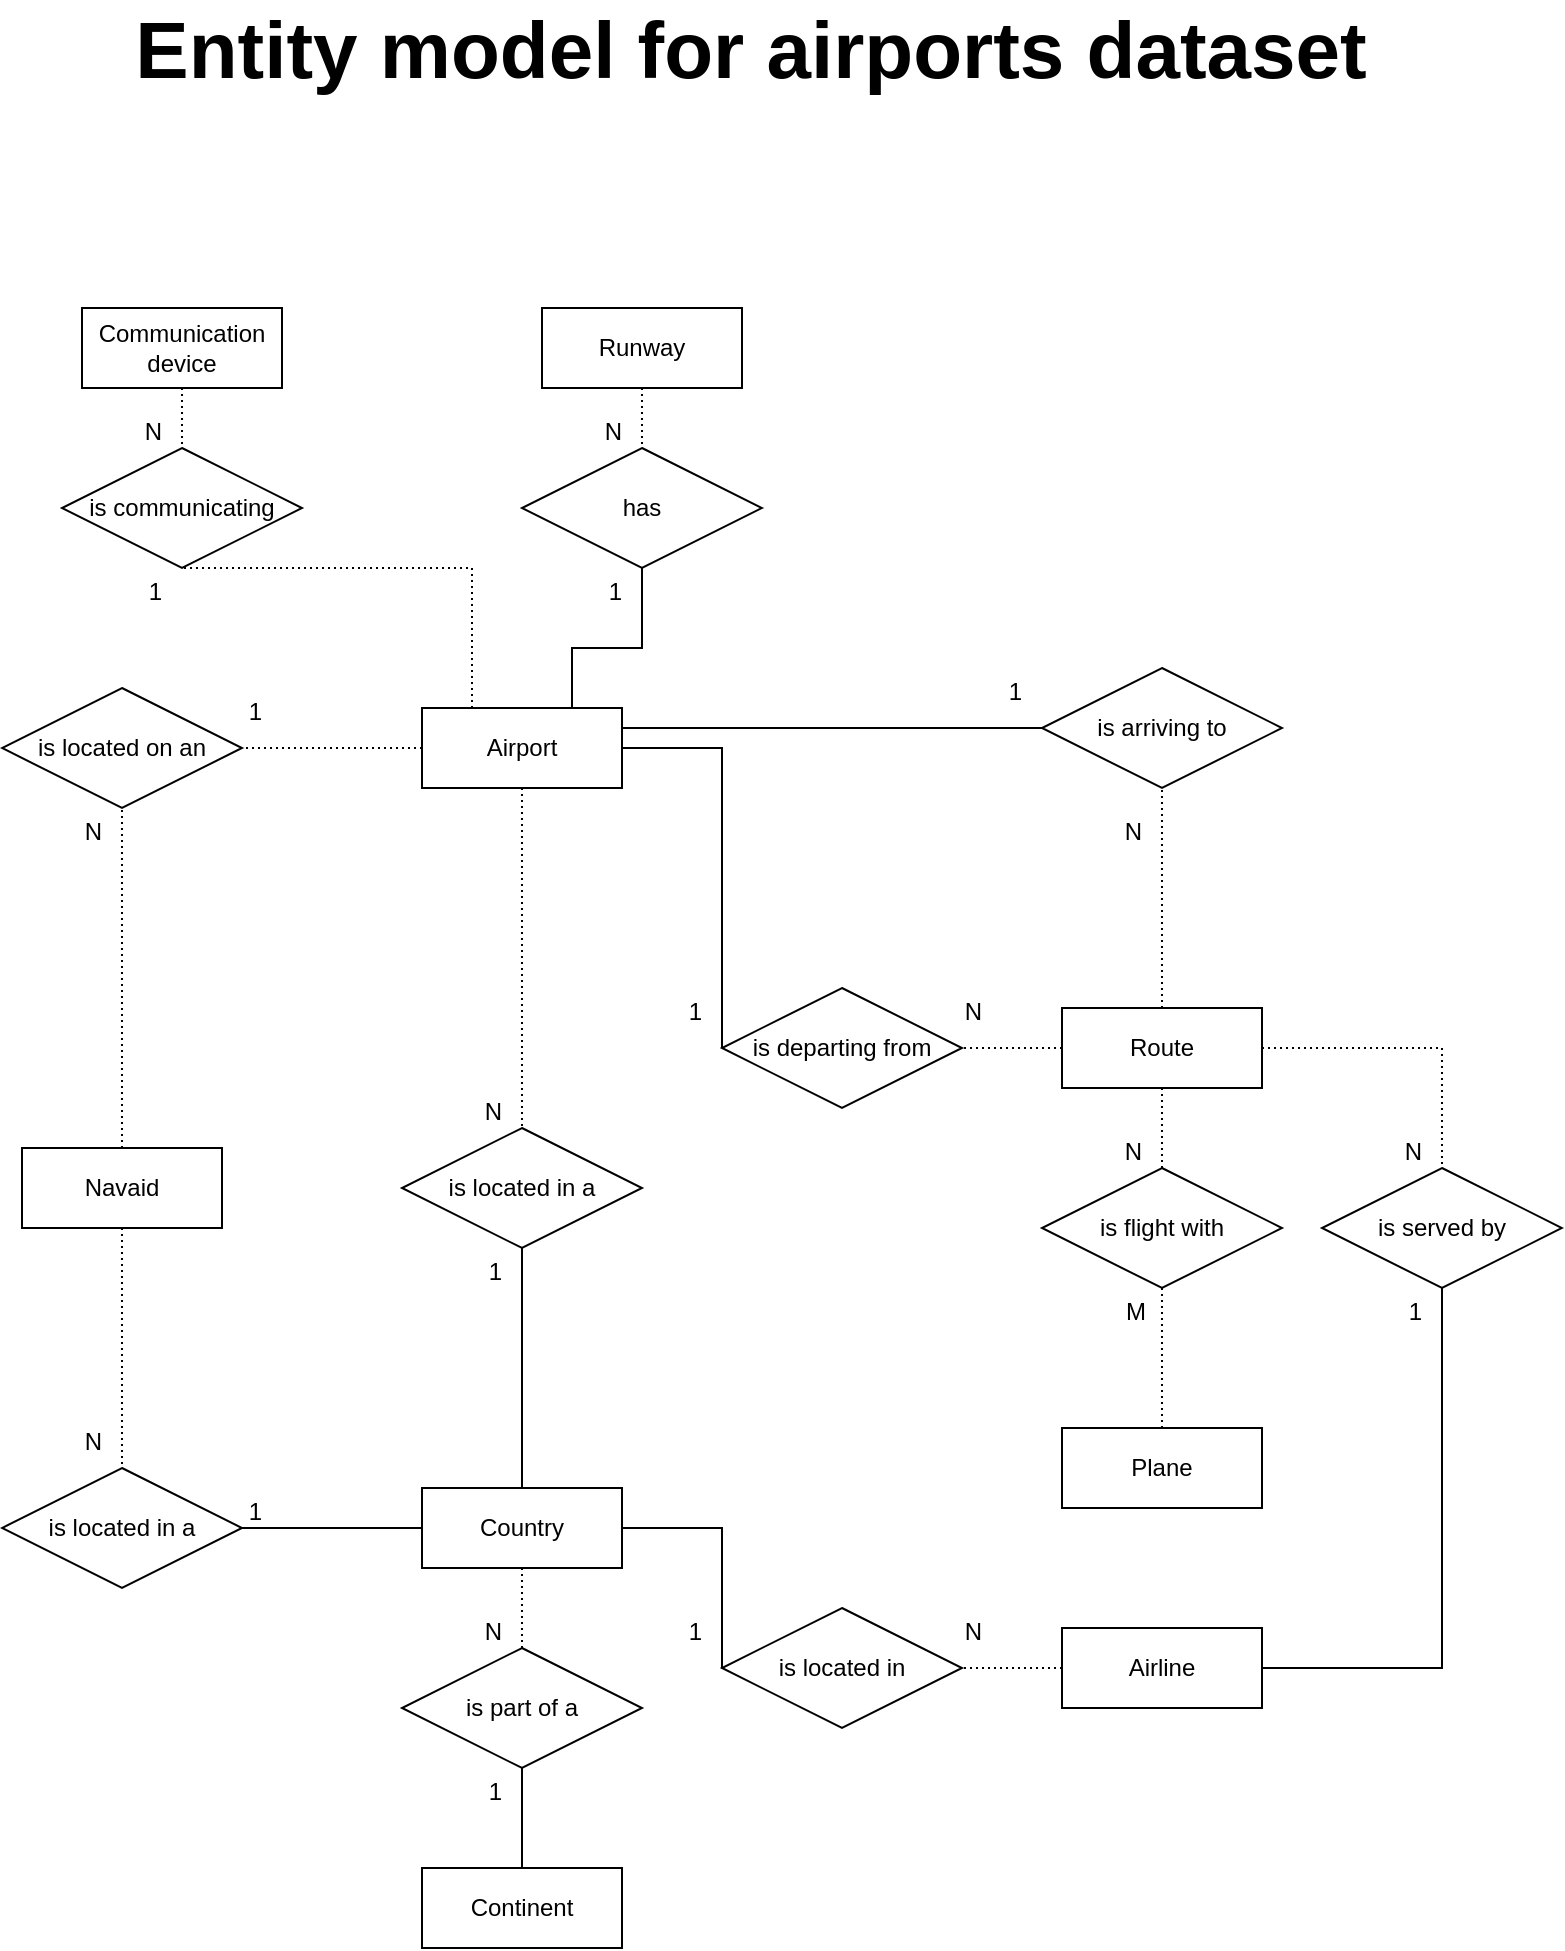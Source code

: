 <mxfile version="12.8.5" type="github">
  <diagram id="QOBkVK9os_g-NTVw1f61" name="Page-1">
    <mxGraphModel dx="1422" dy="762" grid="1" gridSize="10" guides="1" tooltips="1" connect="1" arrows="1" fold="1" page="1" pageScale="1" pageWidth="827" pageHeight="1169" math="0" shadow="0">
      <root>
        <mxCell id="0" />
        <mxCell id="1" parent="0" />
        <mxCell id="nIdmVU4Ml0ts0ksLowSz-1" value="Airline" style="whiteSpace=wrap;html=1;align=center;direction=west;" parent="1" vertex="1">
          <mxGeometry x="570" y="890" width="100" height="40" as="geometry" />
        </mxCell>
        <mxCell id="nIdmVU4Ml0ts0ksLowSz-2" value="Runway" style="whiteSpace=wrap;html=1;align=center;" parent="1" vertex="1">
          <mxGeometry x="310" y="230" width="100" height="40" as="geometry" />
        </mxCell>
        <mxCell id="nIdmVU4Ml0ts0ksLowSz-3" value="Navaid" style="whiteSpace=wrap;html=1;align=center;" parent="1" vertex="1">
          <mxGeometry x="50" y="650" width="100" height="40" as="geometry" />
        </mxCell>
        <mxCell id="nIdmVU4Ml0ts0ksLowSz-4" value="Communication device" style="whiteSpace=wrap;html=1;align=center;" parent="1" vertex="1">
          <mxGeometry x="80" y="230" width="100" height="40" as="geometry" />
        </mxCell>
        <mxCell id="nIdmVU4Ml0ts0ksLowSz-6" value="Airport" style="whiteSpace=wrap;html=1;align=center;" parent="1" vertex="1">
          <mxGeometry x="250" y="430" width="100" height="40" as="geometry" />
        </mxCell>
        <mxCell id="nIdmVU4Ml0ts0ksLowSz-8" value="Continent" style="whiteSpace=wrap;html=1;align=center;" parent="1" vertex="1">
          <mxGeometry x="250" y="1010" width="100" height="40" as="geometry" />
        </mxCell>
        <mxCell id="nIdmVU4Ml0ts0ksLowSz-9" value="Plane" style="whiteSpace=wrap;html=1;align=center;" parent="1" vertex="1">
          <mxGeometry x="570" y="790" width="100" height="40" as="geometry" />
        </mxCell>
        <mxCell id="nIdmVU4Ml0ts0ksLowSz-10" value="Route" style="whiteSpace=wrap;html=1;align=center;" parent="1" vertex="1">
          <mxGeometry x="570" y="580" width="100" height="40" as="geometry" />
        </mxCell>
        <mxCell id="nIdmVU4Ml0ts0ksLowSz-11" value="is part of a" style="shape=rhombus;perimeter=rhombusPerimeter;whiteSpace=wrap;html=1;align=center;" parent="1" vertex="1">
          <mxGeometry x="240" y="900" width="120" height="60" as="geometry" />
        </mxCell>
        <mxCell id="nIdmVU4Ml0ts0ksLowSz-20" value="" style="endArrow=none;html=1;rounded=0;shadow=0;entryX=0.5;entryY=1;entryDx=0;entryDy=0;" parent="1" source="nIdmVU4Ml0ts0ksLowSz-8" target="nIdmVU4Ml0ts0ksLowSz-11" edge="1">
          <mxGeometry relative="1" as="geometry">
            <mxPoint x="460" y="980" as="sourcePoint" />
            <mxPoint x="500" y="810" as="targetPoint" />
          </mxGeometry>
        </mxCell>
        <mxCell id="nIdmVU4Ml0ts0ksLowSz-21" value="1" style="resizable=0;html=1;align=right;verticalAlign=bottom;" parent="nIdmVU4Ml0ts0ksLowSz-20" connectable="0" vertex="1">
          <mxGeometry x="1" relative="1" as="geometry">
            <mxPoint x="-10" y="20" as="offset" />
          </mxGeometry>
        </mxCell>
        <mxCell id="nIdmVU4Ml0ts0ksLowSz-22" value="" style="endArrow=none;html=1;rounded=0;dashed=1;dashPattern=1 2;shadow=0;exitX=0.5;exitY=1;exitDx=0;exitDy=0;entryX=0.5;entryY=0;entryDx=0;entryDy=0;" parent="1" source="nIdmVU4Ml0ts0ksLowSz-24" target="nIdmVU4Ml0ts0ksLowSz-11" edge="1">
          <mxGeometry relative="1" as="geometry">
            <mxPoint x="300" y="860" as="sourcePoint" />
            <mxPoint x="500" y="810" as="targetPoint" />
          </mxGeometry>
        </mxCell>
        <mxCell id="nIdmVU4Ml0ts0ksLowSz-23" value="N" style="resizable=0;html=1;align=right;verticalAlign=bottom;" parent="nIdmVU4Ml0ts0ksLowSz-22" connectable="0" vertex="1">
          <mxGeometry x="1" relative="1" as="geometry">
            <mxPoint x="-10" as="offset" />
          </mxGeometry>
        </mxCell>
        <mxCell id="nIdmVU4Ml0ts0ksLowSz-24" value="Country" style="whiteSpace=wrap;html=1;align=center;" parent="1" vertex="1">
          <mxGeometry x="250" y="820" width="100" height="40" as="geometry" />
        </mxCell>
        <mxCell id="nIdmVU4Ml0ts0ksLowSz-30" value="is located in a" style="shape=rhombus;perimeter=rhombusPerimeter;whiteSpace=wrap;html=1;align=center;" parent="1" vertex="1">
          <mxGeometry x="240" y="640" width="120" height="60" as="geometry" />
        </mxCell>
        <mxCell id="nIdmVU4Ml0ts0ksLowSz-31" value="" style="endArrow=none;html=1;rounded=0;shadow=0;entryX=0.5;entryY=1;entryDx=0;entryDy=0;exitX=0.5;exitY=0;exitDx=0;exitDy=0;" parent="1" source="nIdmVU4Ml0ts0ksLowSz-24" target="nIdmVU4Ml0ts0ksLowSz-30" edge="1">
          <mxGeometry relative="1" as="geometry">
            <mxPoint x="300" y="640" as="sourcePoint" />
            <mxPoint x="500" y="610" as="targetPoint" />
          </mxGeometry>
        </mxCell>
        <mxCell id="nIdmVU4Ml0ts0ksLowSz-32" value="1" style="resizable=0;html=1;align=right;verticalAlign=bottom;" parent="nIdmVU4Ml0ts0ksLowSz-31" connectable="0" vertex="1">
          <mxGeometry x="1" relative="1" as="geometry">
            <mxPoint x="-10" y="20" as="offset" />
          </mxGeometry>
        </mxCell>
        <mxCell id="nIdmVU4Ml0ts0ksLowSz-34" value="" style="endArrow=none;html=1;rounded=0;dashed=1;dashPattern=1 2;shadow=0;entryX=0.5;entryY=0;entryDx=0;entryDy=0;exitX=0.5;exitY=1;exitDx=0;exitDy=0;" parent="1" source="nIdmVU4Ml0ts0ksLowSz-6" target="nIdmVU4Ml0ts0ksLowSz-30" edge="1">
          <mxGeometry relative="1" as="geometry">
            <mxPoint x="340" y="610" as="sourcePoint" />
            <mxPoint x="500" y="610" as="targetPoint" />
          </mxGeometry>
        </mxCell>
        <mxCell id="nIdmVU4Ml0ts0ksLowSz-35" value="N" style="resizable=0;html=1;align=right;verticalAlign=bottom;" parent="nIdmVU4Ml0ts0ksLowSz-34" connectable="0" vertex="1">
          <mxGeometry x="1" relative="1" as="geometry">
            <mxPoint x="-10" as="offset" />
          </mxGeometry>
        </mxCell>
        <mxCell id="W7deLKcDwb9GxQglXqNE-1" value="is located in a" style="shape=rhombus;perimeter=rhombusPerimeter;whiteSpace=wrap;html=1;align=center;" parent="1" vertex="1">
          <mxGeometry x="40" y="810" width="120" height="60" as="geometry" />
        </mxCell>
        <mxCell id="W7deLKcDwb9GxQglXqNE-2" value="" style="endArrow=none;html=1;rounded=0;shadow=0;entryX=1;entryY=0.5;entryDx=0;entryDy=0;exitX=0;exitY=0.5;exitDx=0;exitDy=0;" parent="1" source="nIdmVU4Ml0ts0ksLowSz-24" target="W7deLKcDwb9GxQglXqNE-1" edge="1">
          <mxGeometry relative="1" as="geometry">
            <mxPoint x="460" y="860" as="sourcePoint" />
            <mxPoint x="660" y="830" as="targetPoint" />
          </mxGeometry>
        </mxCell>
        <mxCell id="W7deLKcDwb9GxQglXqNE-3" value="1" style="resizable=0;html=1;align=right;verticalAlign=bottom;" parent="W7deLKcDwb9GxQglXqNE-2" connectable="0" vertex="1">
          <mxGeometry x="1" relative="1" as="geometry">
            <mxPoint x="10" as="offset" />
          </mxGeometry>
        </mxCell>
        <mxCell id="W7deLKcDwb9GxQglXqNE-4" value="" style="endArrow=none;html=1;rounded=0;dashed=1;dashPattern=1 2;shadow=0;entryX=0.5;entryY=0;entryDx=0;entryDy=0;exitX=0.5;exitY=1;exitDx=0;exitDy=0;" parent="1" source="nIdmVU4Ml0ts0ksLowSz-3" target="W7deLKcDwb9GxQglXqNE-1" edge="1">
          <mxGeometry relative="1" as="geometry">
            <mxPoint x="460" y="690" as="sourcePoint" />
            <mxPoint x="660" y="830" as="targetPoint" />
          </mxGeometry>
        </mxCell>
        <mxCell id="W7deLKcDwb9GxQglXqNE-5" value="N" style="resizable=0;html=1;align=right;verticalAlign=bottom;" parent="W7deLKcDwb9GxQglXqNE-4" connectable="0" vertex="1">
          <mxGeometry x="1" relative="1" as="geometry">
            <mxPoint x="-10" y="-5" as="offset" />
          </mxGeometry>
        </mxCell>
        <mxCell id="W7deLKcDwb9GxQglXqNE-6" value="is located on an" style="shape=rhombus;perimeter=rhombusPerimeter;whiteSpace=wrap;html=1;align=center;" parent="1" vertex="1">
          <mxGeometry x="40" y="420" width="120" height="60" as="geometry" />
        </mxCell>
        <mxCell id="W7deLKcDwb9GxQglXqNE-11" value="" style="endArrow=none;html=1;rounded=0;dashed=1;dashPattern=1 2;shadow=0;exitX=0.5;exitY=0;exitDx=0;exitDy=0;entryX=0.5;entryY=1;entryDx=0;entryDy=0;" parent="1" source="nIdmVU4Ml0ts0ksLowSz-3" target="W7deLKcDwb9GxQglXqNE-6" edge="1">
          <mxGeometry relative="1" as="geometry">
            <mxPoint x="340" y="610" as="sourcePoint" />
            <mxPoint x="500" y="610" as="targetPoint" />
            <Array as="points" />
          </mxGeometry>
        </mxCell>
        <mxCell id="W7deLKcDwb9GxQglXqNE-12" value="N" style="resizable=0;html=1;align=right;verticalAlign=bottom;" parent="W7deLKcDwb9GxQglXqNE-11" connectable="0" vertex="1">
          <mxGeometry x="1" relative="1" as="geometry">
            <mxPoint x="-10" y="20" as="offset" />
          </mxGeometry>
        </mxCell>
        <mxCell id="W7deLKcDwb9GxQglXqNE-13" value="" style="endArrow=none;html=1;rounded=0;dashed=1;dashPattern=1 2;shadow=0;entryX=1;entryY=0.5;entryDx=0;entryDy=0;exitX=0;exitY=0.5;exitDx=0;exitDy=0;" parent="1" source="nIdmVU4Ml0ts0ksLowSz-6" target="W7deLKcDwb9GxQglXqNE-6" edge="1">
          <mxGeometry relative="1" as="geometry">
            <mxPoint x="340" y="610" as="sourcePoint" />
            <mxPoint x="500" y="610" as="targetPoint" />
          </mxGeometry>
        </mxCell>
        <mxCell id="W7deLKcDwb9GxQglXqNE-14" value="1" style="resizable=0;html=1;align=right;verticalAlign=bottom;" parent="W7deLKcDwb9GxQglXqNE-13" connectable="0" vertex="1">
          <mxGeometry x="1" relative="1" as="geometry">
            <mxPoint x="10" y="-10" as="offset" />
          </mxGeometry>
        </mxCell>
        <mxCell id="W7deLKcDwb9GxQglXqNE-15" value="is departing from" style="shape=rhombus;perimeter=rhombusPerimeter;whiteSpace=wrap;html=1;align=center;" parent="1" vertex="1">
          <mxGeometry x="400" y="570" width="120" height="60" as="geometry" />
        </mxCell>
        <mxCell id="W7deLKcDwb9GxQglXqNE-16" value="is arriving to" style="shape=rhombus;perimeter=rhombusPerimeter;whiteSpace=wrap;html=1;align=center;" parent="1" vertex="1">
          <mxGeometry x="560" y="410" width="120" height="60" as="geometry" />
        </mxCell>
        <mxCell id="W7deLKcDwb9GxQglXqNE-17" value="" style="endArrow=none;html=1;rounded=0;shadow=0;exitX=1;exitY=0.5;exitDx=0;exitDy=0;entryX=0;entryY=0.5;entryDx=0;entryDy=0;" parent="1" source="nIdmVU4Ml0ts0ksLowSz-6" target="W7deLKcDwb9GxQglXqNE-15" edge="1">
          <mxGeometry relative="1" as="geometry">
            <mxPoint x="340" y="510" as="sourcePoint" />
            <mxPoint x="500" y="510" as="targetPoint" />
            <Array as="points">
              <mxPoint x="400" y="450" />
            </Array>
          </mxGeometry>
        </mxCell>
        <mxCell id="W7deLKcDwb9GxQglXqNE-18" value="1" style="resizable=0;html=1;align=right;verticalAlign=bottom;" parent="W7deLKcDwb9GxQglXqNE-17" connectable="0" vertex="1">
          <mxGeometry x="1" relative="1" as="geometry">
            <mxPoint x="-10" y="-10" as="offset" />
          </mxGeometry>
        </mxCell>
        <mxCell id="W7deLKcDwb9GxQglXqNE-19" value="" style="endArrow=none;html=1;rounded=0;dashed=1;dashPattern=1 2;shadow=0;entryX=1;entryY=0.5;entryDx=0;entryDy=0;exitX=0;exitY=0.5;exitDx=0;exitDy=0;" parent="1" source="nIdmVU4Ml0ts0ksLowSz-10" target="W7deLKcDwb9GxQglXqNE-15" edge="1">
          <mxGeometry relative="1" as="geometry">
            <mxPoint x="340" y="510" as="sourcePoint" />
            <mxPoint x="500" y="510" as="targetPoint" />
          </mxGeometry>
        </mxCell>
        <mxCell id="W7deLKcDwb9GxQglXqNE-20" value="N" style="resizable=0;html=1;align=right;verticalAlign=bottom;" parent="W7deLKcDwb9GxQglXqNE-19" connectable="0" vertex="1">
          <mxGeometry x="1" relative="1" as="geometry">
            <mxPoint x="10" y="-10" as="offset" />
          </mxGeometry>
        </mxCell>
        <mxCell id="W7deLKcDwb9GxQglXqNE-21" value="" style="endArrow=none;html=1;rounded=0;shadow=0;entryX=0;entryY=0.5;entryDx=0;entryDy=0;exitX=1;exitY=0.25;exitDx=0;exitDy=0;" parent="1" source="nIdmVU4Ml0ts0ksLowSz-6" target="W7deLKcDwb9GxQglXqNE-16" edge="1">
          <mxGeometry relative="1" as="geometry">
            <mxPoint x="340" y="510" as="sourcePoint" />
            <mxPoint x="500" y="510" as="targetPoint" />
          </mxGeometry>
        </mxCell>
        <mxCell id="W7deLKcDwb9GxQglXqNE-22" value="1" style="resizable=0;html=1;align=right;verticalAlign=bottom;" parent="W7deLKcDwb9GxQglXqNE-21" connectable="0" vertex="1">
          <mxGeometry x="1" relative="1" as="geometry">
            <mxPoint x="-10" y="-10" as="offset" />
          </mxGeometry>
        </mxCell>
        <mxCell id="W7deLKcDwb9GxQglXqNE-23" value="" style="endArrow=none;html=1;rounded=0;dashed=1;dashPattern=1 2;shadow=0;entryX=0.5;entryY=1;entryDx=0;entryDy=0;exitX=0.5;exitY=0;exitDx=0;exitDy=0;" parent="1" source="nIdmVU4Ml0ts0ksLowSz-10" target="W7deLKcDwb9GxQglXqNE-16" edge="1">
          <mxGeometry relative="1" as="geometry">
            <mxPoint x="340" y="510" as="sourcePoint" />
            <mxPoint x="500" y="510" as="targetPoint" />
          </mxGeometry>
        </mxCell>
        <mxCell id="W7deLKcDwb9GxQglXqNE-24" value="N" style="resizable=0;html=1;align=right;verticalAlign=bottom;" parent="W7deLKcDwb9GxQglXqNE-23" connectable="0" vertex="1">
          <mxGeometry x="1" relative="1" as="geometry">
            <mxPoint x="-10" y="30" as="offset" />
          </mxGeometry>
        </mxCell>
        <mxCell id="W7deLKcDwb9GxQglXqNE-25" value="is flight with" style="shape=rhombus;perimeter=rhombusPerimeter;whiteSpace=wrap;html=1;align=center;" parent="1" vertex="1">
          <mxGeometry x="560" y="660" width="120" height="60" as="geometry" />
        </mxCell>
        <mxCell id="W7deLKcDwb9GxQglXqNE-26" value="" style="endArrow=none;html=1;rounded=0;dashed=1;dashPattern=1 2;shadow=0;entryX=0.5;entryY=0;entryDx=0;entryDy=0;exitX=0.5;exitY=1;exitDx=0;exitDy=0;" parent="1" source="nIdmVU4Ml0ts0ksLowSz-10" target="W7deLKcDwb9GxQglXqNE-25" edge="1">
          <mxGeometry relative="1" as="geometry">
            <mxPoint x="340" y="510" as="sourcePoint" />
            <mxPoint x="500" y="510" as="targetPoint" />
          </mxGeometry>
        </mxCell>
        <mxCell id="W7deLKcDwb9GxQglXqNE-27" value="N" style="resizable=0;html=1;align=right;verticalAlign=bottom;" parent="W7deLKcDwb9GxQglXqNE-26" connectable="0" vertex="1">
          <mxGeometry x="1" relative="1" as="geometry">
            <mxPoint x="-10" as="offset" />
          </mxGeometry>
        </mxCell>
        <mxCell id="W7deLKcDwb9GxQglXqNE-34" value="" style="endArrow=none;html=1;rounded=0;dashed=1;dashPattern=1 2;shadow=0;strokeColor=#000000;exitX=0.5;exitY=1;exitDx=0;exitDy=0;entryX=0.5;entryY=0;entryDx=0;entryDy=0;" parent="1" source="W7deLKcDwb9GxQglXqNE-25" target="nIdmVU4Ml0ts0ksLowSz-9" edge="1">
          <mxGeometry relative="1" as="geometry">
            <mxPoint x="340" y="710" as="sourcePoint" />
            <mxPoint x="500" y="710" as="targetPoint" />
          </mxGeometry>
        </mxCell>
        <mxCell id="W7deLKcDwb9GxQglXqNE-35" value="M" style="resizable=0;html=1;align=left;verticalAlign=bottom;" parent="W7deLKcDwb9GxQglXqNE-34" connectable="0" vertex="1">
          <mxGeometry x="-1" relative="1" as="geometry">
            <mxPoint x="-20" y="20" as="offset" />
          </mxGeometry>
        </mxCell>
        <mxCell id="W7deLKcDwb9GxQglXqNE-37" value="is&amp;nbsp;communicating" style="shape=rhombus;perimeter=rhombusPerimeter;whiteSpace=wrap;html=1;align=center;" parent="1" vertex="1">
          <mxGeometry x="70" y="300" width="120" height="60" as="geometry" />
        </mxCell>
        <mxCell id="W7deLKcDwb9GxQglXqNE-38" value="" style="endArrow=none;html=1;rounded=0;dashed=1;dashPattern=1 2;shadow=0;strokeColor=#000000;entryX=0.5;entryY=0;entryDx=0;entryDy=0;exitX=0.5;exitY=1;exitDx=0;exitDy=0;" parent="1" source="nIdmVU4Ml0ts0ksLowSz-4" target="W7deLKcDwb9GxQglXqNE-37" edge="1">
          <mxGeometry relative="1" as="geometry">
            <mxPoint x="380" y="310" as="sourcePoint" />
            <mxPoint x="320" y="300" as="targetPoint" />
          </mxGeometry>
        </mxCell>
        <mxCell id="W7deLKcDwb9GxQglXqNE-39" value="N" style="resizable=0;html=1;align=right;verticalAlign=bottom;" parent="W7deLKcDwb9GxQglXqNE-38" connectable="0" vertex="1">
          <mxGeometry x="1" relative="1" as="geometry">
            <mxPoint x="-10" as="offset" />
          </mxGeometry>
        </mxCell>
        <mxCell id="W7deLKcDwb9GxQglXqNE-40" value="" style="endArrow=none;html=1;rounded=0;dashed=1;dashPattern=1 2;shadow=0;strokeColor=#000000;entryX=0.5;entryY=1;entryDx=0;entryDy=0;exitX=0.25;exitY=0;exitDx=0;exitDy=0;" parent="1" source="nIdmVU4Ml0ts0ksLowSz-6" target="W7deLKcDwb9GxQglXqNE-37" edge="1">
          <mxGeometry relative="1" as="geometry">
            <mxPoint x="110" y="300" as="sourcePoint" />
            <mxPoint x="150" y="350" as="targetPoint" />
            <Array as="points">
              <mxPoint x="275" y="360" />
            </Array>
          </mxGeometry>
        </mxCell>
        <mxCell id="W7deLKcDwb9GxQglXqNE-41" value="1" style="resizable=0;html=1;align=right;verticalAlign=bottom;" parent="W7deLKcDwb9GxQglXqNE-40" connectable="0" vertex="1">
          <mxGeometry x="1" relative="1" as="geometry">
            <mxPoint x="-10" y="20" as="offset" />
          </mxGeometry>
        </mxCell>
        <mxCell id="W7deLKcDwb9GxQglXqNE-42" value="has" style="shape=rhombus;perimeter=rhombusPerimeter;whiteSpace=wrap;html=1;align=center;" parent="1" vertex="1">
          <mxGeometry x="300" y="300" width="120" height="60" as="geometry" />
        </mxCell>
        <mxCell id="W7deLKcDwb9GxQglXqNE-43" value="" style="endArrow=none;html=1;rounded=0;dashed=1;dashPattern=1 2;shadow=0;strokeColor=#000000;entryX=0.5;entryY=0;entryDx=0;entryDy=0;exitX=0.5;exitY=1;exitDx=0;exitDy=0;" parent="1" source="nIdmVU4Ml0ts0ksLowSz-2" target="W7deLKcDwb9GxQglXqNE-42" edge="1">
          <mxGeometry relative="1" as="geometry">
            <mxPoint x="340" y="510" as="sourcePoint" />
            <mxPoint x="500" y="510" as="targetPoint" />
          </mxGeometry>
        </mxCell>
        <mxCell id="W7deLKcDwb9GxQglXqNE-44" value="N" style="resizable=0;html=1;align=right;verticalAlign=bottom;" parent="W7deLKcDwb9GxQglXqNE-43" connectable="0" vertex="1">
          <mxGeometry x="1" relative="1" as="geometry">
            <mxPoint x="-10" as="offset" />
          </mxGeometry>
        </mxCell>
        <mxCell id="W7deLKcDwb9GxQglXqNE-45" value="" style="endArrow=none;html=1;rounded=0;shadow=0;strokeColor=#000000;entryX=0.5;entryY=1;entryDx=0;entryDy=0;exitX=0.75;exitY=0;exitDx=0;exitDy=0;" parent="1" source="nIdmVU4Ml0ts0ksLowSz-6" target="W7deLKcDwb9GxQglXqNE-42" edge="1">
          <mxGeometry relative="1" as="geometry">
            <mxPoint x="340" y="510" as="sourcePoint" />
            <mxPoint x="500" y="510" as="targetPoint" />
            <Array as="points">
              <mxPoint x="325" y="400" />
              <mxPoint x="360" y="400" />
            </Array>
          </mxGeometry>
        </mxCell>
        <mxCell id="W7deLKcDwb9GxQglXqNE-46" value="1" style="resizable=0;html=1;align=right;verticalAlign=bottom;" parent="W7deLKcDwb9GxQglXqNE-45" connectable="0" vertex="1">
          <mxGeometry x="1" relative="1" as="geometry">
            <mxPoint x="-10" y="20" as="offset" />
          </mxGeometry>
        </mxCell>
        <mxCell id="W7deLKcDwb9GxQglXqNE-47" value="is located in" style="shape=rhombus;perimeter=rhombusPerimeter;whiteSpace=wrap;html=1;align=center;" parent="1" vertex="1">
          <mxGeometry x="400" y="880" width="120" height="60" as="geometry" />
        </mxCell>
        <mxCell id="W7deLKcDwb9GxQglXqNE-48" value="" style="endArrow=none;html=1;rounded=0;shadow=0;strokeColor=#000000;exitX=1;exitY=0.5;exitDx=0;exitDy=0;entryX=0;entryY=0.5;entryDx=0;entryDy=0;" parent="1" source="nIdmVU4Ml0ts0ksLowSz-24" target="W7deLKcDwb9GxQglXqNE-47" edge="1">
          <mxGeometry relative="1" as="geometry">
            <mxPoint x="340" y="710" as="sourcePoint" />
            <mxPoint x="500" y="710" as="targetPoint" />
            <Array as="points">
              <mxPoint x="400" y="840" />
            </Array>
          </mxGeometry>
        </mxCell>
        <mxCell id="W7deLKcDwb9GxQglXqNE-49" value="1" style="resizable=0;html=1;align=right;verticalAlign=bottom;" parent="W7deLKcDwb9GxQglXqNE-48" connectable="0" vertex="1">
          <mxGeometry x="1" relative="1" as="geometry">
            <mxPoint x="-10" y="-10" as="offset" />
          </mxGeometry>
        </mxCell>
        <mxCell id="W7deLKcDwb9GxQglXqNE-50" value="" style="endArrow=none;html=1;rounded=0;dashed=1;dashPattern=1 2;shadow=0;strokeColor=#000000;exitX=1;exitY=0.5;exitDx=0;exitDy=0;entryX=1;entryY=0.5;entryDx=0;entryDy=0;" parent="1" source="nIdmVU4Ml0ts0ksLowSz-1" target="W7deLKcDwb9GxQglXqNE-47" edge="1">
          <mxGeometry relative="1" as="geometry">
            <mxPoint x="340" y="710" as="sourcePoint" />
            <mxPoint x="500" y="710" as="targetPoint" />
          </mxGeometry>
        </mxCell>
        <mxCell id="W7deLKcDwb9GxQglXqNE-51" value="N" style="resizable=0;html=1;align=right;verticalAlign=bottom;" parent="W7deLKcDwb9GxQglXqNE-50" connectable="0" vertex="1">
          <mxGeometry x="1" relative="1" as="geometry">
            <mxPoint x="10" y="-10" as="offset" />
          </mxGeometry>
        </mxCell>
        <mxCell id="W7deLKcDwb9GxQglXqNE-52" value="is served by" style="shape=rhombus;perimeter=rhombusPerimeter;whiteSpace=wrap;html=1;align=center;" parent="1" vertex="1">
          <mxGeometry x="700" y="660" width="120" height="60" as="geometry" />
        </mxCell>
        <mxCell id="W7deLKcDwb9GxQglXqNE-55" value="" style="endArrow=none;html=1;rounded=0;dashed=1;dashPattern=1 2;shadow=0;strokeColor=#000000;entryX=0.5;entryY=0;entryDx=0;entryDy=0;exitX=1;exitY=0.5;exitDx=0;exitDy=0;" parent="1" source="nIdmVU4Ml0ts0ksLowSz-10" target="W7deLKcDwb9GxQglXqNE-52" edge="1">
          <mxGeometry relative="1" as="geometry">
            <mxPoint x="340" y="710" as="sourcePoint" />
            <mxPoint x="500" y="710" as="targetPoint" />
            <Array as="points">
              <mxPoint x="760" y="600" />
            </Array>
          </mxGeometry>
        </mxCell>
        <mxCell id="W7deLKcDwb9GxQglXqNE-56" value="N" style="resizable=0;html=1;align=right;verticalAlign=bottom;" parent="W7deLKcDwb9GxQglXqNE-55" connectable="0" vertex="1">
          <mxGeometry x="1" relative="1" as="geometry">
            <mxPoint x="-10" as="offset" />
          </mxGeometry>
        </mxCell>
        <mxCell id="W7deLKcDwb9GxQglXqNE-57" value="" style="endArrow=none;html=1;rounded=0;shadow=0;strokeColor=#000000;entryX=0.5;entryY=1;entryDx=0;entryDy=0;exitX=0;exitY=0.5;exitDx=0;exitDy=0;" parent="1" source="nIdmVU4Ml0ts0ksLowSz-1" target="W7deLKcDwb9GxQglXqNE-52" edge="1">
          <mxGeometry relative="1" as="geometry">
            <mxPoint x="340" y="710" as="sourcePoint" />
            <mxPoint x="500" y="710" as="targetPoint" />
            <Array as="points">
              <mxPoint x="760" y="910" />
            </Array>
          </mxGeometry>
        </mxCell>
        <mxCell id="W7deLKcDwb9GxQglXqNE-58" value="1" style="resizable=0;html=1;align=right;verticalAlign=bottom;" parent="W7deLKcDwb9GxQglXqNE-57" connectable="0" vertex="1">
          <mxGeometry x="1" relative="1" as="geometry">
            <mxPoint x="-10" y="20" as="offset" />
          </mxGeometry>
        </mxCell>
        <mxCell id="W7deLKcDwb9GxQglXqNE-60" value="Entity model for airports dataset" style="text;strokeColor=none;fillColor=none;html=1;fontSize=40;fontStyle=1;verticalAlign=middle;align=center;" parent="1" vertex="1">
          <mxGeometry x="364" y="80" width="100" height="40" as="geometry" />
        </mxCell>
      </root>
    </mxGraphModel>
  </diagram>
</mxfile>
